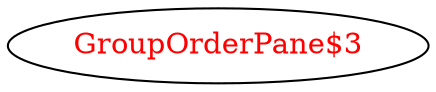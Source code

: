 digraph dependencyGraph {
 concentrate=true;
 ranksep="2.0";
 rankdir="LR"; 
 splines="ortho";
"GroupOrderPane$3" [fontcolor="red"];
}